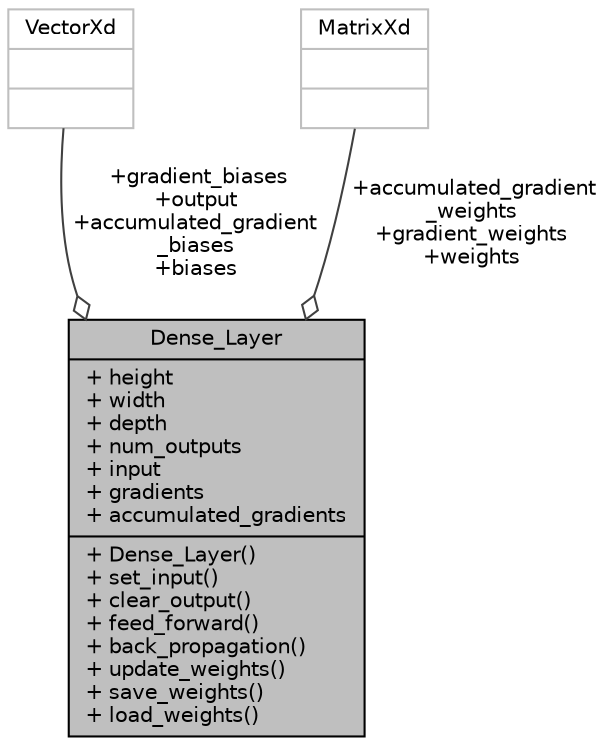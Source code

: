 digraph "Dense_Layer"
{
 // LATEX_PDF_SIZE
  edge [fontname="Helvetica",fontsize="10",labelfontname="Helvetica",labelfontsize="10"];
  node [fontname="Helvetica",fontsize="10",shape=record];
  Node1 [label="{Dense_Layer\n|+ height\l+ width\l+ depth\l+ num_outputs\l+ input\l+ gradients\l+ accumulated_gradients\l|+ Dense_Layer()\l+ set_input()\l+ clear_output()\l+ feed_forward()\l+ back_propagation()\l+ update_weights()\l+ save_weights()\l+ load_weights()\l}",height=0.2,width=0.4,color="black", fillcolor="grey75", style="filled", fontcolor="black",tooltip="Dense Layer."];
  Node2 -> Node1 [color="grey25",fontsize="10",style="solid",label=" +gradient_biases\n+output\n+accumulated_gradient\l_biases\n+biases" ,arrowhead="odiamond",fontname="Helvetica"];
  Node2 [label="{VectorXd\n||}",height=0.2,width=0.4,color="grey75", fillcolor="white", style="filled",tooltip=" "];
  Node3 -> Node1 [color="grey25",fontsize="10",style="solid",label=" +accumulated_gradient\l_weights\n+gradient_weights\n+weights" ,arrowhead="odiamond",fontname="Helvetica"];
  Node3 [label="{MatrixXd\n||}",height=0.2,width=0.4,color="grey75", fillcolor="white", style="filled",tooltip=" "];
}
